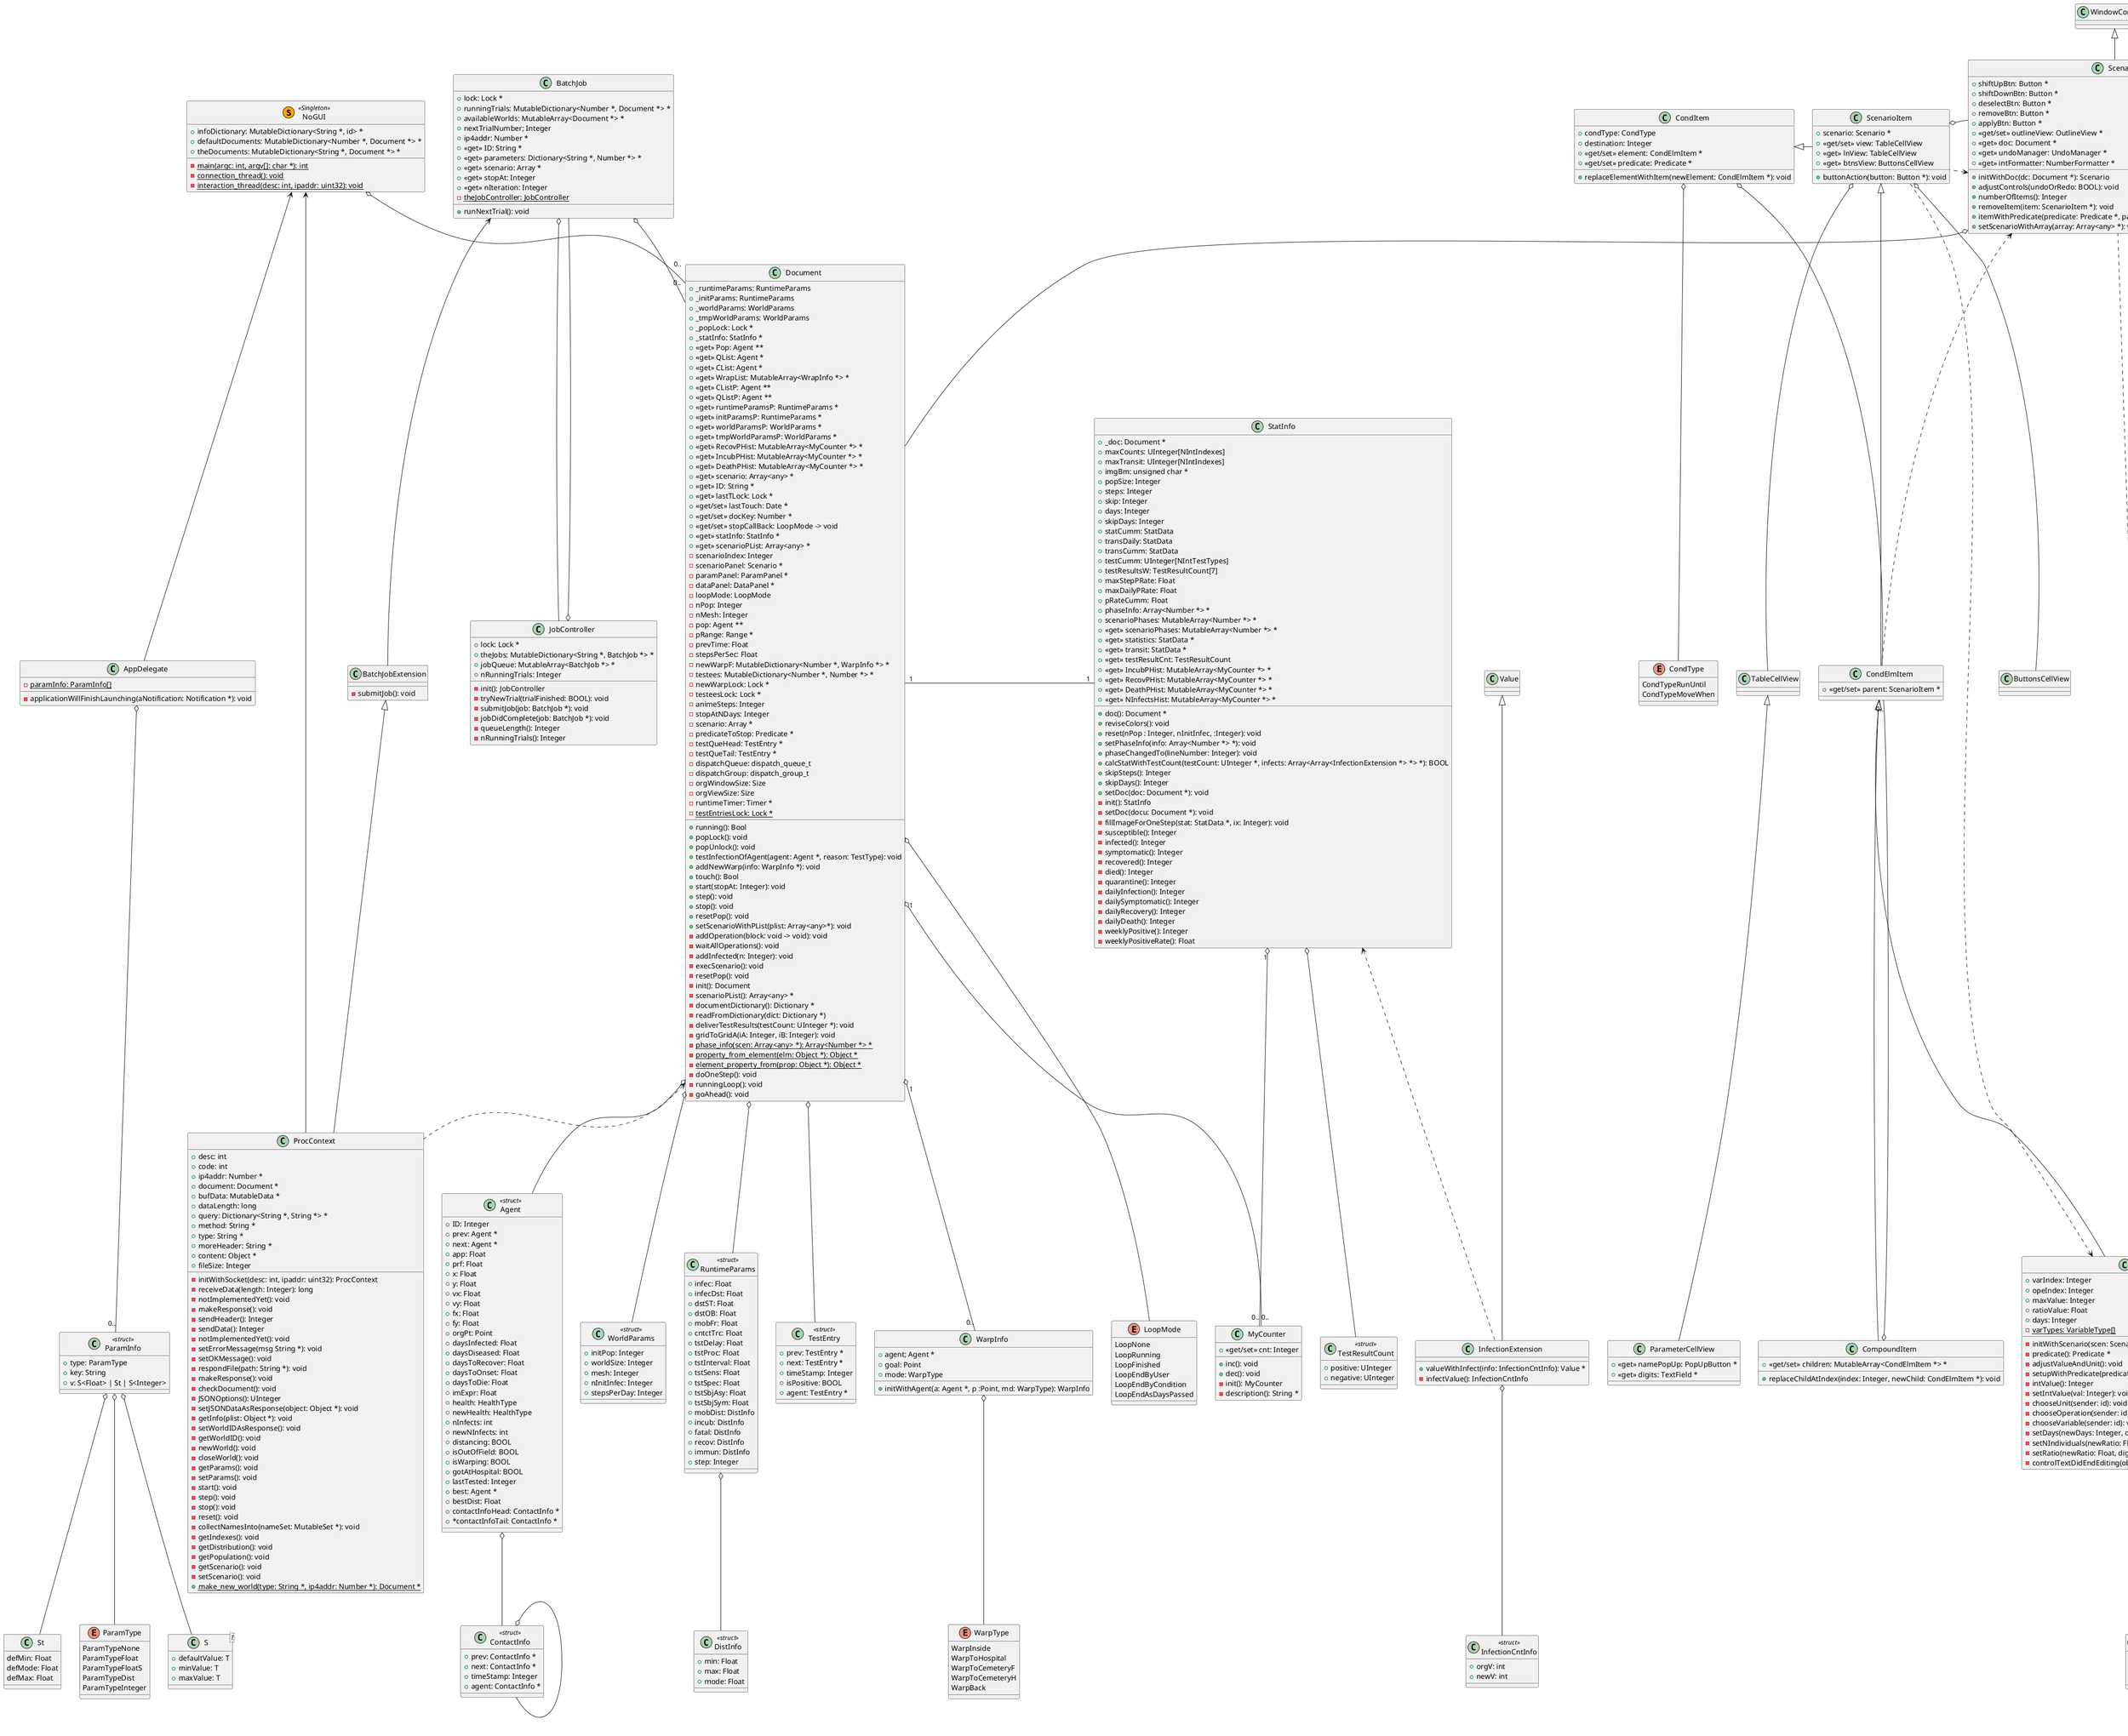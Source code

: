 @startuml class_diagram

NoGUI <-- AppDelegate
NoGUI <-- ProcContext
NoGUI o-- "0.." Document
class NoGUI <<(S, Orange) Singleton >> {
  + infoDictionary: MutableDictionary<String *, id> *
  + defaultDocuments: MutableDictionary<Number *, Document *> *
  + theDocuments: MutableDictionary<String *, Document *> *
  - {static} main(argc: int, argv[]: char *): int
  - {static} connection_thread(): void
  - {static} interaction_thread(desc: int, ipaddr: uint32): void
}

enum ParamType {
  ParamTypeNone
  ParamTypeFloat
  ParamTypeFloatS
  ParamTypeDist
  ParamTypeInteger
}

class S<T> {
  + defaultValue: T
  + minValue: T
  + maxValue: T
}

class St {
  defMin: Float
  defMode: Float
  defMax: Float
}

ParamInfo o-- ParamType
ParamInfo o-- S
ParamInfo o-- St
class ParamInfo <<struct>> {
  + type: ParamType
  + key: String
  + v: S<Float> | St | S<Integer>
}

AppDelegate o-- "0.." ParamInfo
class AppDelegate {
  - applicationWillFinishLaunching(aNotification: Notification *): void
  - {static} paramInfo: ParamInfo[]
}

class TableCellView
class ButtonsCellView

TableCellView <|-- ParameterCellView
class ParameterCellView {
  + «get» namePopUp: PopUpButton *
  + «get» digits: TextField *
}

class WindowController

WindowController <|-- Scenario
Scenario o-- Document
Scenario <-[dashed] ScenarioItem
Scenario <-[dashed]- CondElmItem
class Scenario {
  + shiftUpBtn: Button *
  + shiftDownBtn: Button *
  + deselectBtn: Button *
  + removeBtn: Button *
  + applyBtn: Button *
  + «get/set» outlineView: OutlineView *
  + «get» doc: Document *
  + «get» undoManager: UndoManager *
  + «get» intFormatter: NumberFormatter *
  + initWithDoc(dc: Document *): Scenario
  + adjustControls(undoOrRedo: BOOL): void
  + numberOfItems(): Integer
  + removeItem(item: ScenarioItem *): void
  + itemWithPredicate(predicate: Predicate *, parent: ScenarioItem *): CondElmItem *
  + setScenarioWithArray(array: Array<any> *): void
}

ScenarioItem o-- Scenario
ScenarioItem o-- TableCellView
ScenarioItem o-- ButtonsCellView
CondItem <|- ScenarioItem
class ScenarioItem {
  + scenario: Scenario *
  + «get/set» view: TableCellView
  + «get» lnView: TableCellView
  + «get» btnsView: ButtonsCellView
  + buttonAction(button: Button *): void
}

ScenarioItem <|-- CondElmItem
class CondElmItem {
  + «get/set» parent: ScenarioItem *
}

ComparisonItem o-- "0.." VariableType
ComparisonItem <-[dashed]- Scenario
ComparisonItem <-[dashed]- ScenarioItem
CondElmItem <|-- ComparisonItem
class ComparisonItem {
  + varIndex: Integer
  + opeIndex: Integer
  + maxValue: Integer
  + ratioValue: Float
  + days: Integer
  - {static} varTypes: VariableType[]
  - initWithScenario(scen: Scenario *, parnt: ScenarioItem *): ComparisonItem
  - predicate(): Predicate *
  - adjustValueAndUnit(): void
  - setupWithPredicate(predicate: ComparisonPredicate *): void
  - intValue(): Integer
  - setIntValue(val: Integer): void
  - chooseUnit(sender: id): void
  - chooseOperation(sender: id): void
  - chooseVariable(sender: id): void
  - setDays(newDays: Integer, digits: TextField *): void
  - setNIndividuals(newRatio: Float, digits: TextField *): void
  - setRatio(newRatio: Float, digits: TextField *): void
  - controlTextDidEndEditing(obj: Notification *): void
}

CompoundItem o-- "0.." CondElmItem
CondElmItem <|-- CompoundItem
class CompoundItem {
  + «get/set» children: MutableArray<CondElmItem *> *
  + replaceChildAtIndex(index: Integer, newChild: CondElmItem *): void
}

enum CondType {
  CondTypeRunUntil
  CondTypeMoveWhen
}

enum VariableType {
  VarAbsolute
  VarNIndividuals
  VarRate
}

CondItem o-- CondType
CondItem o-- CondElmItem
class CondItem {
  + condType: CondType
  + destination: Integer
  + «get/set» element: CondElmItem *
  + «get/set» predicate: Predicate *
  + replaceElementWithItem(newElement: CondElmItem *): void
}

class MyCounter {
  + «get/set» cnt: Integer
  + inc(): void
  + dec(): void
  - init(): MyCounter
  - description(): String *
}

class Value

Value <|-- InfectionExtension
InfectionExtension o-- InfectionCntInfo
class InfectionExtension {
  + valueWithInfect(info: InfectionCntInfo): Value *
  - infectValue(): InfectionCntInfo
}

class InfectionCntInfo <<struct>> {
  + orgV: int
  + newV: int
}

ContactInfo o- ContactInfo
class ContactInfo <<struct>> {
  + prev: ContactInfo *
  + next: ContactInfo *
  + timeStamp: Integer
  + agent: ContactInfo *
}

Agent o-- ContactInfo
class Agent <<struct>> {
  + ID: Integer
  + prev: Agent *
  + next: Agent *
  + app: Float 
  + prf: Float 
  + x: Float 
  + y: Float 
  + vx: Float 
  + vy: Float 
  + fx: Float 
  + fy: Float 
  + orgPt: Point
  + daysInfected: Float
  + daysDiseased: Float
  + daysToRecover: Float
  + daysToOnset: Float
  + daysToDie: Float
  + imExpr: Float
  + health: HealthType
  + newHealth: HealthType
  + nInfects: int
  + newNInfects: int
  + distancing: BOOL
  + isOutOfField: BOOL
  + isWarping: BOOL
  + gotAtHospital: BOOL
  + lastTested: Integer
  + best: Agent *
  + bestDist: Float
  + contactInfoHead: ContactInfo *
  + *contactInfoTail: ContactInfo *
}

class WorldParams <<struct>> {
  + initPop: Integer
  + worldSize: Integer
  + mesh: Integer
  + nInitInfec: Integer
  + stepsPerDay: Integer
}

RuntimeParams o-- DistInfo
class RuntimeParams <<struct>> {
  ' infection probability and distance
  + infec: Float 
  + infecDst: Float 
  ' Distancing strength and obedience
  + dstST: Float
  + dstOB: Float
  ' Mobility frequency
  + mobFr: Float
  ' Contact tracing
  + cntctTrc: Float
  ' test delay, process, interval, sensitivity, and specificity
  + tstDelay: Float
  + tstProc: Float
  + tstInterval: Float
  + tstSens: Float
  + tstSpec: Float
  ' Subjects for test of asymptomatic, and symptomatic. contacts are tested 100%.
  + tstSbjAsy: Float
  + tstSbjSym: Float
  ' and distance
  + mobDist: DistInfo 
  ' incubation, fatality, recovery, immunity
  + incub: DistInfo
  + fatal: DistInfo
  + recov: DistInfo
  + immun: DistInfo
  + step: Integer
}

class DistInfo <<struct>> {
  + min: Float
  + max: Float
  + mode: Float
}

class TestResultCount <<struct>> {
  + positive: UInteger
  + negative: UInteger
}

class TestEntry <<struct>> {
  + prev: TestEntry *
  + next: TestEntry *
  + timeStamp: Integer
  + isPositive: BOOL
  + agent: TestEntry *
}

enum WarpType {
  WarpInside
  WarpToHospital 
  WarpToCemeteryF
  WarpToCemeteryH
  WarpBack
}

WarpInfo o-- WarpType
class WarpInfo {
  + agent; Agent *
  + goal: Point
  + mode: WarpType
  + initWithAgent(a: Agent *, p :Point, md: WarpType): WarpInfo
}

enum LoopMode {
	LoopNone
  LoopRunning
  LoopFinished
  LoopEndByUser
	LoopEndByCondition
  LoopEndAsDaysPassed
}

StatInfo <-[dashed]- InfectionExtension
StatInfo "1" o-- "0.." MyCounter
StatInfo o-- TestResultCount
class StatInfo {
  + _doc: Document *
  + maxCounts: UInteger[NIntIndexes]
  + maxTransit: UInteger[NIntIndexes]
  + imgBm: unsigned char *
  + popSize: Integer
  + steps: Integer
  + skip: Integer
  + days: Integer
  + skipDays: Integer
  + statCumm: StatData
  + transDaily: StatData
  + transCumm: StatData
  + testCumm: UInteger[NIntTestTypes]
  + testResultsW: TestResultCount[7]
  + maxStepPRate: Float
  + maxDailyPRate: Float
  + pRateCumm: Float
  + phaseInfo: Array<Number *> *
  + scenarioPhases: MutableArray<Number *> *
  + «get» scenarioPhases: MutableArray<Number *> *
  + «get» statistics: StatData *
  + «get» transit: StatData *
  + «get» testResultCnt: TestResultCount
  + «get» IncubPHist: MutableArray<MyCounter *> *
  + «get» RecovPHist: MutableArray<MyCounter *> *
  + «get» DeathPHist: MutableArray<MyCounter *> *
  + «get» NInfectsHist: MutableArray<MyCounter *> *
  + doc(): Document *
  + reviseColors(): void
  + reset(nPop : Integer, nInitInfec, :Integer): void
  + setPhaseInfo(info: Array<Number *> *): void
  + phaseChangedTo(lineNumber: Integer): void
  + calcStatWithTestCount(testCount: UInteger *, infects: Array<Array<InfectionExtension *> *> *): BOOL
  + skipSteps(): Integer
  + skipDays(): Integer
  + setDoc(doc: Document *): void
  - init(): StatInfo
  - setDoc(docu: Document *): void
  - fillImageForOneStep(stat: StatData *, ix: Integer): void
  - susceptible(): Integer
  - infected(): Integer
  - symptomatic(): Integer
  - recovered(): Integer
  - died(): Integer
  - quarantine(): Integer
  - dailyInfection(): Integer
  - dailySymptomatic(): Integer
  - dailyRecovery(): Integer
  - dailyDeath(): Integer
  - weeklyPositive(): Integer
  - weeklyPositiveRate(): Float
}

Document o-- RuntimeParams
Document o-- WorldParams
Document "1" - "1" StatInfo
Document o-- Agent
Document "1" o-- "0.." WarpInfo
Document "1" o-- "0.." MyCounter
Document o-- LoopMode
Document o-- TestEntry
class Document {
  + _runtimeParams: RuntimeParams
  + _initParams: RuntimeParams
  + _worldParams: WorldParams
  + _tmpWorldParams: WorldParams
  + _popLock: Lock *
  + _statInfo: StatInfo *
  + «get» Pop: Agent **
  + «get» QList: Agent *
  + «get» CList: Agent *
  + «get» WrapList: MutableArray<WrapInfo *> *
  + «get» CListP: Agent **
  + «get» QListP: Agent **
  + «get» runtimeParamsP: RuntimeParams *
  + «get» initParamsP: RuntimeParams *
  + «get» worldParamsP: WorldParams *
  + «get» tmpWorldParamsP: WorldParams *
  + running(): Bool
  + popLock(): void
  + popUnlock(): void
  + «get» RecovPHist: MutableArray<MyCounter *> *
  + «get» IncubPHist: MutableArray<MyCounter *> *
  + «get» DeathPHist: MutableArray<MyCounter *> *
  + «get» scenario: Array<any> *
  + testInfectionOfAgent(agent: Agent *, reason: TestType): void
  + addNewWarp(info: WarpInfo *): void
  + «get» ID: String *
  + «get» lastTLock: Lock *
  + «get/set» lastTouch: Date *
  + «get/set» docKey: Number *
  + «get/set» stopCallBack: LoopMode -> void
  + touch(): Bool
  + start(stopAt: Integer): void
  + step(): void
  + stop(): void
  + resetPop(): void
  + «get» statInfo: StatInfo *
  + «get» scenarioPList: Array<any> *
  + setScenarioWithPList(plist: Array<any>*): void
  - scenarioIndex: Integer
  - scenarioPanel: Scenario *
  - paramPanel: ParamPanel *
  - dataPanel: DataPanel *
  - loopMode: LoopMode
  - nPop: Integer
  - nMesh: Integer
  - pop: Agent **
  - pRange: Range *
  - prevTime: Float
  - stepsPerSec: Float
  - newWarpF: MutableDictionary<Number *, WarpInfo *> *
  - testees: MutableDictionary<Number *, Number *> *
  - newWarpLock: Lock *
  - testeesLock: Lock *
  - animeSteps: Integer 
  - stopAtNDays: Integer
  - scenario: Array *
  - predicateToStop: Predicate *
  - testQueHead: TestEntry *
  - testQueTail: TestEntry *
  - dispatchQueue: dispatch_queue_t
  - dispatchGroup: dispatch_group_t
  - orgWindowSize: Size
  - orgViewSize: Size
  - runtimeTimer: Timer *
  - addOperation(block: void -> void): void
  - waitAllOperations(): void
  - addInfected(n: Integer): void
  - execScenario(): void
  - resetPop(): void
  - init(): Document
  - scenarioPList(): Array<any> *
  - documentDictionary(): Dictionary *
  - readFromDictionary(dict: Dictionary *)
  - deliverTestResults(testCount: UInteger *): void
  - gridToGridA(iA: Integer, iB: Integer): void
  - {static} phase_info(scen: Array<any> *): Array<Number *> *
  - {static} property_from_element(elm: Object *): Object *
  - {static} element_property_from(prop: Object *): Object *
  - {static} testEntriesLock: Lock *
  ' {static} N_MTIME: int
  ' {static} mtime: unsigned long[]
  ' {static} mCount: Integer
  ' {static} mCount2: Integer
  - doOneStep(): void
  - runningLoop(): void
  - goAhead(): void
}

Document <-[dashed]- ProcContext
class ProcContext {
  + desc: int
  + code: int
  + ip4addr: Number *
  + document: Document *
  ' buffer to receive
  + bufData: MutableData *
  + dataLength: long
  + query: Dictionary<String *, String *> *
  + method: String *
  + type: String *
  + moreHeader: String *
  + content: Object *
  + fileSize: Integer
  - initWithSocket(desc: int, ipaddr: uint32): ProcContext
  - receiveData(length: Integer): long
  - notImplementedYet(): void
  - makeResponse(): void
  - sendHeader(): Integer
  - sendData(): Integer
  - notImplementedYet(): void
  - setErrorMessage(msg String *): void
  - setOKMessage(): void
  - respondFile(path: String *): void
  - makeResponse(): void
  - checkDocument(): void
  - JSONOptions(): UInteger
  - setJSONDataAsResponse(object: Object *): void
  - getInfo(plist: Object *): void
  - setWorldIDAsResponse(): void
  - getWorldID(): void
  - newWorld(): void
  - closeWorld(): void
  - getParams(): void
  - setParams(): void
  - start(): void
  - step(): void
  - stop(): void
  - reset(): void
  - collectNamesInto(nameSet: MutableSet *): void
  - getIndexes(): void
  - getDistribution(): void
  - getPopulation(): void
  - getScenario(): void
  - setScenario(): void
  + {static} make_new_world(type: String *, ip4addr: Number *): Document *
}

BatchJob <-- BatchJobExtension
BatchJobExtension <|-- ProcContext
class BatchJobExtension {
  - submitJob(): void
}

BatchJob o-- "0.." Document
BatchJob o--  JobController
class BatchJob {
  + lock: Lock *
  + runningTrials: MutableDictionary<Number *, Document *> *
  + availableWorlds: MutableArray<Document *> *
  + nextTrialNumber; Integer
  + ip4addr: Number *
  + «get» ID: String *
  + «get» parameters: Dictionary<String *, Number *> *
  + «get» scenario: Array *
  + «get» stopAt: Integer
  + «get» nIteration: Integer
  + runNextTrial(): void
  - {static} theJobController: JobController
}

JobController o-- BatchJob
class JobController {
  + lock: Lock *
  + theJobs: MutableDictionary<String *, BatchJob *> *
  + jobQueue: MutableArray<BatchJob *> *
  + nRunningTrials: Integer
  - init(): JobController
  - tryNewTrial(trialFinished: BOOL): void
  - submitJob(job: BatchJob *): void
  - jobDidComplete(job: BatchJob *): void
  - queueLength(): Integer
  - nRunningTrials(): Integer
}

@enduml